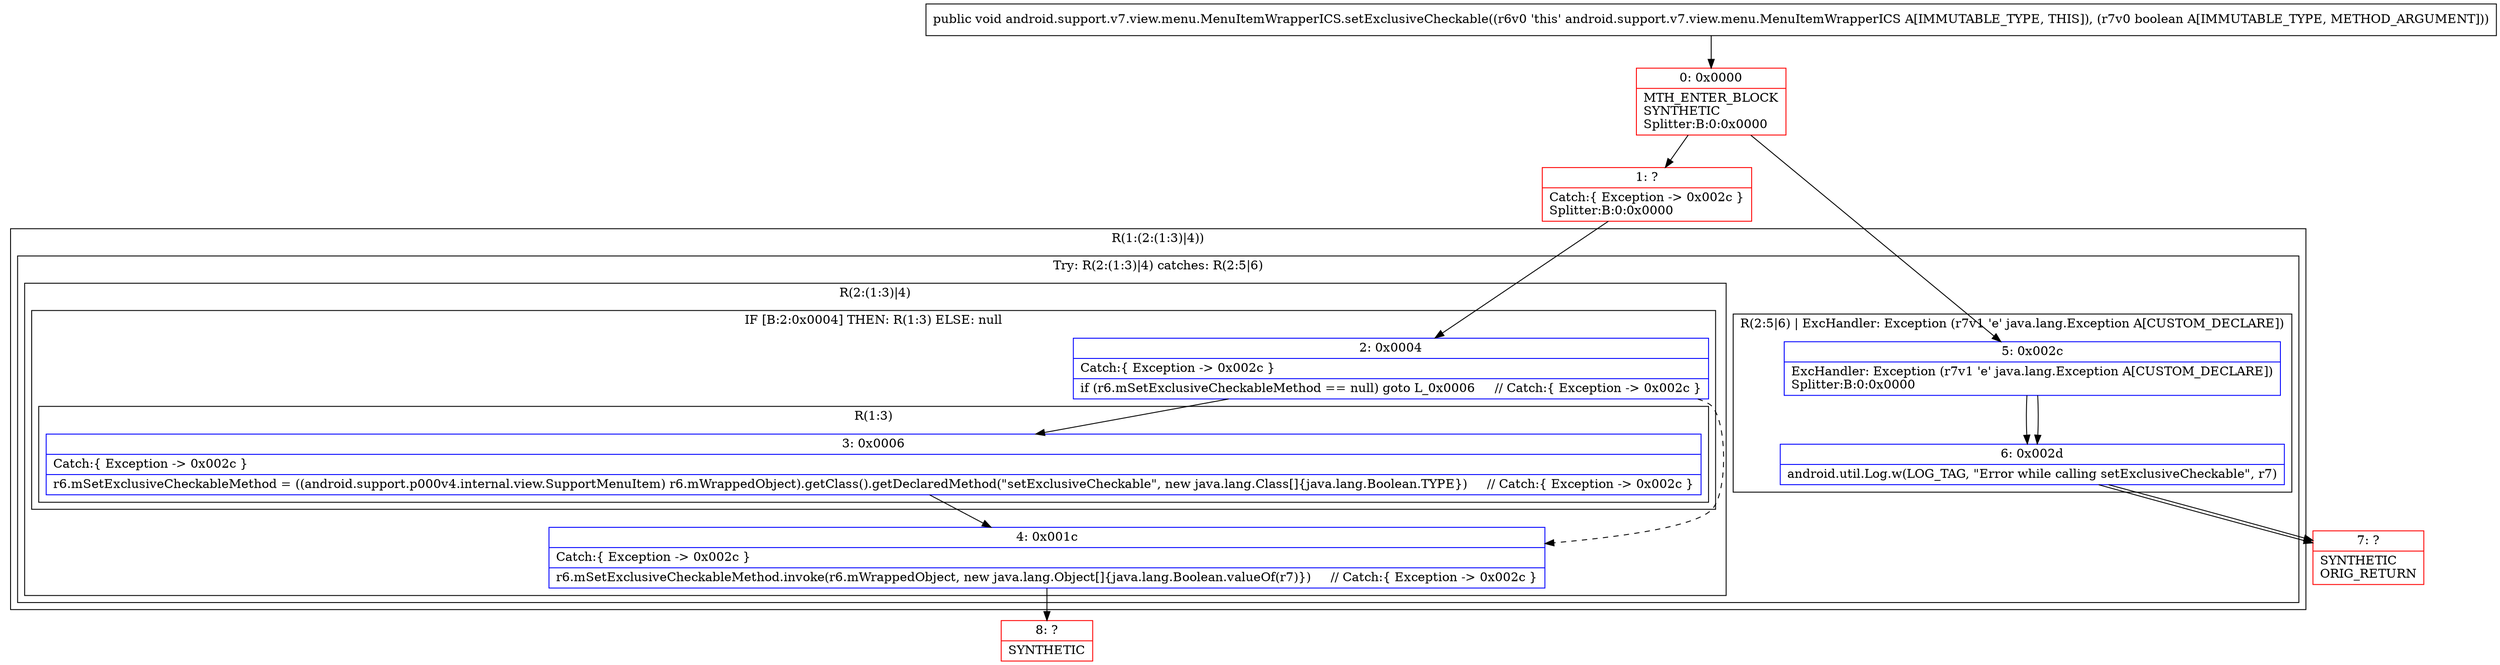 digraph "CFG forandroid.support.v7.view.menu.MenuItemWrapperICS.setExclusiveCheckable(Z)V" {
subgraph cluster_Region_901018373 {
label = "R(1:(2:(1:3)|4))";
node [shape=record,color=blue];
subgraph cluster_TryCatchRegion_413105451 {
label = "Try: R(2:(1:3)|4) catches: R(2:5|6)";
node [shape=record,color=blue];
subgraph cluster_Region_293455216 {
label = "R(2:(1:3)|4)";
node [shape=record,color=blue];
subgraph cluster_IfRegion_1820957372 {
label = "IF [B:2:0x0004] THEN: R(1:3) ELSE: null";
node [shape=record,color=blue];
Node_2 [shape=record,label="{2\:\ 0x0004|Catch:\{ Exception \-\> 0x002c \}\l|if (r6.mSetExclusiveCheckableMethod == null) goto L_0x0006     \/\/ Catch:\{ Exception \-\> 0x002c \}\l}"];
subgraph cluster_Region_2050220147 {
label = "R(1:3)";
node [shape=record,color=blue];
Node_3 [shape=record,label="{3\:\ 0x0006|Catch:\{ Exception \-\> 0x002c \}\l|r6.mSetExclusiveCheckableMethod = ((android.support.p000v4.internal.view.SupportMenuItem) r6.mWrappedObject).getClass().getDeclaredMethod(\"setExclusiveCheckable\", new java.lang.Class[]\{java.lang.Boolean.TYPE\})     \/\/ Catch:\{ Exception \-\> 0x002c \}\l}"];
}
}
Node_4 [shape=record,label="{4\:\ 0x001c|Catch:\{ Exception \-\> 0x002c \}\l|r6.mSetExclusiveCheckableMethod.invoke(r6.mWrappedObject, new java.lang.Object[]\{java.lang.Boolean.valueOf(r7)\})     \/\/ Catch:\{ Exception \-\> 0x002c \}\l}"];
}
subgraph cluster_Region_421964859 {
label = "R(2:5|6) | ExcHandler: Exception (r7v1 'e' java.lang.Exception A[CUSTOM_DECLARE])\l";
node [shape=record,color=blue];
Node_5 [shape=record,label="{5\:\ 0x002c|ExcHandler: Exception (r7v1 'e' java.lang.Exception A[CUSTOM_DECLARE])\lSplitter:B:0:0x0000\l}"];
Node_6 [shape=record,label="{6\:\ 0x002d|android.util.Log.w(LOG_TAG, \"Error while calling setExclusiveCheckable\", r7)\l}"];
}
}
}
subgraph cluster_Region_421964859 {
label = "R(2:5|6) | ExcHandler: Exception (r7v1 'e' java.lang.Exception A[CUSTOM_DECLARE])\l";
node [shape=record,color=blue];
Node_5 [shape=record,label="{5\:\ 0x002c|ExcHandler: Exception (r7v1 'e' java.lang.Exception A[CUSTOM_DECLARE])\lSplitter:B:0:0x0000\l}"];
Node_6 [shape=record,label="{6\:\ 0x002d|android.util.Log.w(LOG_TAG, \"Error while calling setExclusiveCheckable\", r7)\l}"];
}
Node_0 [shape=record,color=red,label="{0\:\ 0x0000|MTH_ENTER_BLOCK\lSYNTHETIC\lSplitter:B:0:0x0000\l}"];
Node_1 [shape=record,color=red,label="{1\:\ ?|Catch:\{ Exception \-\> 0x002c \}\lSplitter:B:0:0x0000\l}"];
Node_7 [shape=record,color=red,label="{7\:\ ?|SYNTHETIC\lORIG_RETURN\l}"];
Node_8 [shape=record,color=red,label="{8\:\ ?|SYNTHETIC\l}"];
MethodNode[shape=record,label="{public void android.support.v7.view.menu.MenuItemWrapperICS.setExclusiveCheckable((r6v0 'this' android.support.v7.view.menu.MenuItemWrapperICS A[IMMUTABLE_TYPE, THIS]), (r7v0 boolean A[IMMUTABLE_TYPE, METHOD_ARGUMENT])) }"];
MethodNode -> Node_0;
Node_2 -> Node_3;
Node_2 -> Node_4[style=dashed];
Node_3 -> Node_4;
Node_4 -> Node_8;
Node_5 -> Node_6;
Node_6 -> Node_7;
Node_5 -> Node_6;
Node_6 -> Node_7;
Node_0 -> Node_1;
Node_0 -> Node_5;
Node_1 -> Node_2;
}


